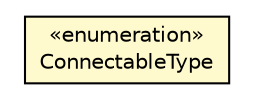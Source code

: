 #!/usr/local/bin/dot
#
# Class diagram 
# Generated by UMLGraph version R5_6 (http://www.umlgraph.org/)
#

digraph G {
	edge [fontname="Helvetica",fontsize=10,labelfontname="Helvetica",labelfontsize=10];
	node [fontname="Helvetica",fontsize=10,shape=plaintext];
	nodesep=0.25;
	ranksep=0.5;
	// eu.itesla_project.iidm.network.ConnectableType
	c1060 [label=<<table title="eu.itesla_project.iidm.network.ConnectableType" border="0" cellborder="1" cellspacing="0" cellpadding="2" port="p" bgcolor="lemonChiffon" href="./ConnectableType.html">
		<tr><td><table border="0" cellspacing="0" cellpadding="1">
<tr><td align="center" balign="center"> &#171;enumeration&#187; </td></tr>
<tr><td align="center" balign="center"> ConnectableType </td></tr>
		</table></td></tr>
		</table>>, URL="./ConnectableType.html", fontname="Helvetica", fontcolor="black", fontsize=10.0];
}

